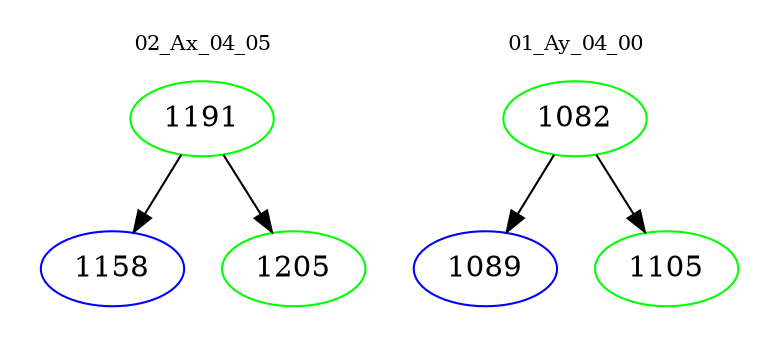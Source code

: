 digraph{
subgraph cluster_0 {
color = white
label = "02_Ax_04_05";
fontsize=10;
T0_1191 [label="1191", color="green"]
T0_1191 -> T0_1158 [color="black"]
T0_1158 [label="1158", color="blue"]
T0_1191 -> T0_1205 [color="black"]
T0_1205 [label="1205", color="green"]
}
subgraph cluster_1 {
color = white
label = "01_Ay_04_00";
fontsize=10;
T1_1082 [label="1082", color="green"]
T1_1082 -> T1_1089 [color="black"]
T1_1089 [label="1089", color="blue"]
T1_1082 -> T1_1105 [color="black"]
T1_1105 [label="1105", color="green"]
}
}
